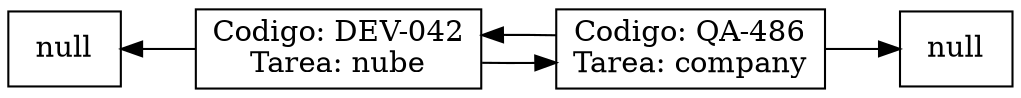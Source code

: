 digraph lista{
 rankdir=LR;
 node[shape = record]; 
 nodonull1[label="null"];
 nodonull2[label="null"];
nodo0[label="Codigo: DEV-042\nTarea: nube\n"]; 
nodo1[label="Codigo: QA-486\nTarea: company\n"]; 
nodonull1 -> nodo0 [dir=back];
nodo0 -> nodo1
nodo1 -> nodo0

nodo1 -> nodonull2 
}